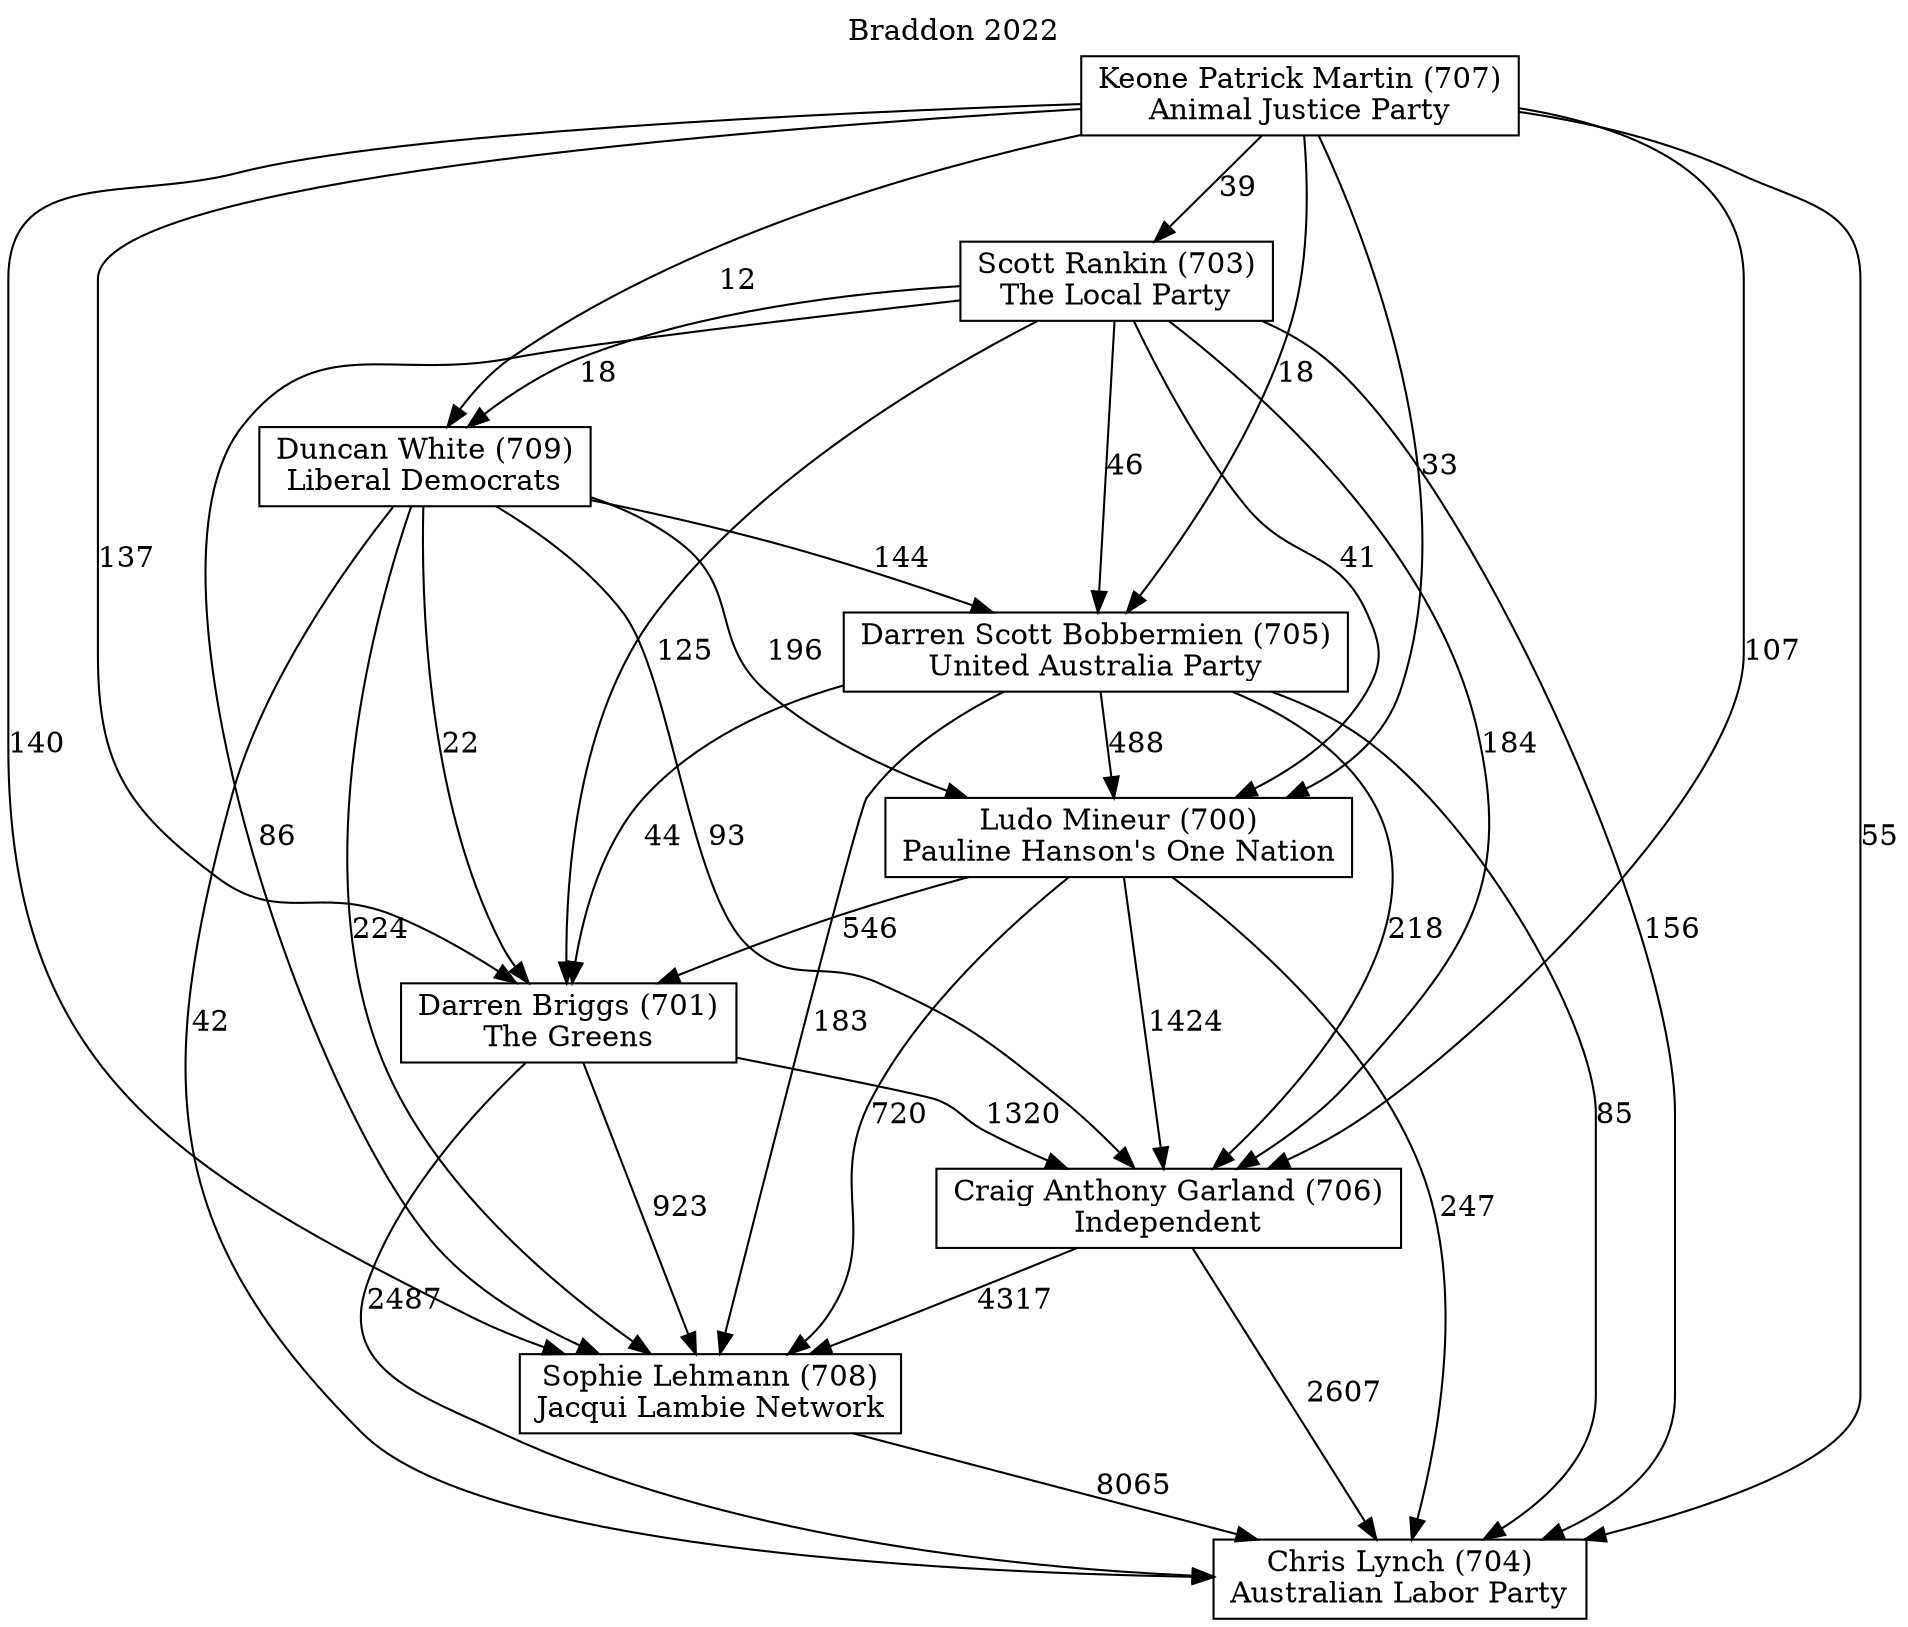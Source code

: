// House preference flow
digraph "Chris Lynch (704)_Braddon_2022" {
	graph [label="Braddon 2022" labelloc=t mclimit=10]
	node [shape=box]
	"Darren Briggs (701)" [label="Darren Briggs (701)
The Greens"]
	"Keone Patrick Martin (707)" [label="Keone Patrick Martin (707)
Animal Justice Party"]
	"Ludo Mineur (700)" [label="Ludo Mineur (700)
Pauline Hanson's One Nation"]
	"Scott Rankin (703)" [label="Scott Rankin (703)
The Local Party"]
	"Sophie Lehmann (708)" [label="Sophie Lehmann (708)
Jacqui Lambie Network"]
	"Craig Anthony Garland (706)" [label="Craig Anthony Garland (706)
Independent"]
	"Darren Scott Bobbermien (705)" [label="Darren Scott Bobbermien (705)
United Australia Party"]
	"Duncan White (709)" [label="Duncan White (709)
Liberal Democrats"]
	"Chris Lynch (704)" [label="Chris Lynch (704)
Australian Labor Party"]
	"Duncan White (709)" -> "Sophie Lehmann (708)" [label=224]
	"Scott Rankin (703)" -> "Darren Briggs (701)" [label=125]
	"Keone Patrick Martin (707)" -> "Darren Scott Bobbermien (705)" [label=18]
	"Keone Patrick Martin (707)" -> "Craig Anthony Garland (706)" [label=107]
	"Duncan White (709)" -> "Chris Lynch (704)" [label=42]
	"Darren Briggs (701)" -> "Craig Anthony Garland (706)" [label=1320]
	"Darren Scott Bobbermien (705)" -> "Darren Briggs (701)" [label=44]
	"Ludo Mineur (700)" -> "Sophie Lehmann (708)" [label=720]
	"Darren Briggs (701)" -> "Chris Lynch (704)" [label=2487]
	"Keone Patrick Martin (707)" -> "Darren Briggs (701)" [label=137]
	"Keone Patrick Martin (707)" -> "Chris Lynch (704)" [label=55]
	"Craig Anthony Garland (706)" -> "Chris Lynch (704)" [label=2607]
	"Darren Scott Bobbermien (705)" -> "Sophie Lehmann (708)" [label=183]
	"Keone Patrick Martin (707)" -> "Duncan White (709)" [label=12]
	"Craig Anthony Garland (706)" -> "Sophie Lehmann (708)" [label=4317]
	"Scott Rankin (703)" -> "Duncan White (709)" [label=18]
	"Scott Rankin (703)" -> "Chris Lynch (704)" [label=156]
	"Scott Rankin (703)" -> "Craig Anthony Garland (706)" [label=184]
	"Ludo Mineur (700)" -> "Chris Lynch (704)" [label=247]
	"Sophie Lehmann (708)" -> "Chris Lynch (704)" [label=8065]
	"Keone Patrick Martin (707)" -> "Scott Rankin (703)" [label=39]
	"Duncan White (709)" -> "Darren Scott Bobbermien (705)" [label=144]
	"Ludo Mineur (700)" -> "Darren Briggs (701)" [label=546]
	"Darren Scott Bobbermien (705)" -> "Craig Anthony Garland (706)" [label=218]
	"Duncan White (709)" -> "Ludo Mineur (700)" [label=196]
	"Duncan White (709)" -> "Darren Briggs (701)" [label=22]
	"Scott Rankin (703)" -> "Darren Scott Bobbermien (705)" [label=46]
	"Ludo Mineur (700)" -> "Craig Anthony Garland (706)" [label=1424]
	"Keone Patrick Martin (707)" -> "Ludo Mineur (700)" [label=33]
	"Scott Rankin (703)" -> "Sophie Lehmann (708)" [label=86]
	"Scott Rankin (703)" -> "Ludo Mineur (700)" [label=41]
	"Duncan White (709)" -> "Craig Anthony Garland (706)" [label=93]
	"Darren Scott Bobbermien (705)" -> "Chris Lynch (704)" [label=85]
	"Darren Briggs (701)" -> "Sophie Lehmann (708)" [label=923]
	"Darren Scott Bobbermien (705)" -> "Ludo Mineur (700)" [label=488]
	"Keone Patrick Martin (707)" -> "Sophie Lehmann (708)" [label=140]
}
